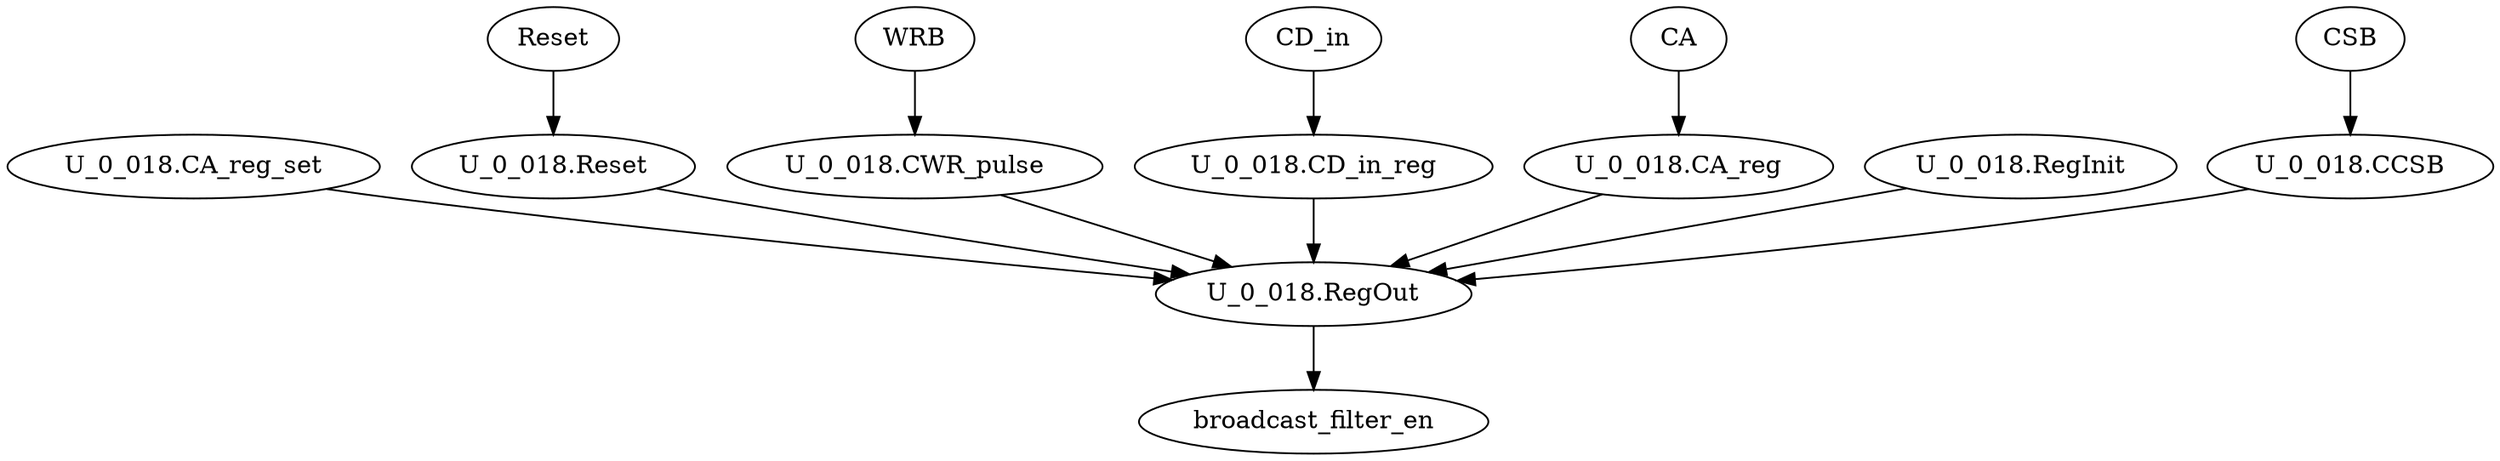 strict digraph "" {
	"U_0_018.CA_reg_set"	 [complexity=4,
		importance=0.0154021939933,
		rank=0.00385054849833];
	"U_0_018.RegOut"	 [complexity=0,
		importance=0.0136486911662,
		rank=0.0];
	"U_0_018.CA_reg_set" -> "U_0_018.RegOut";
	Reset	 [complexity=1,
		importance=0.0308170945521,
		rank=0.0308170945521];
	"U_0_018.Reset"	 [complexity=1,
		importance=0.029063591725,
		rank=0.029063591725];
	Reset -> "U_0_018.Reset";
	WRB	 [complexity=4,
		importance=0.0171685902472,
		rank=0.00429214756179];
	"U_0_018.CWR_pulse"	 [complexity=4,
		importance=0.01541508742,
		rank=0.00385377185501];
	WRB -> "U_0_018.CWR_pulse";
	"U_0_018.CD_in_reg"	 [complexity=2,
		importance=0.0154295925251,
		rank=0.00771479626255];
	"U_0_018.CD_in_reg" -> "U_0_018.RegOut";
	CD_in	 [complexity=2,
		importance=0.0171830953522,
		rank=0.00859154767611];
	CD_in -> "U_0_018.CD_in_reg";
	"U_0_018.CA_reg"	 [complexity=4,
		importance=0.01541508742,
		rank=0.00385377185501];
	"U_0_018.CA_reg" -> "U_0_018.RegOut";
	CA	 [complexity=4,
		importance=0.0171685902472,
		rank=0.00429214756179];
	CA -> "U_0_018.CA_reg";
	"U_0_018.RegInit"	 [complexity=2,
		importance=0.0154021939933,
		rank=0.00770109699667];
	"U_0_018.RegInit" -> "U_0_018.RegOut";
	broadcast_filter_en	 [complexity=0,
		importance=0.00571852560641,
		rank=0.0];
	"U_0_018.RegOut" -> broadcast_filter_en;
	"U_0_018.Reset" -> "U_0_018.RegOut";
	"U_0_018.CCSB"	 [complexity=4,
		importance=0.01541508742,
		rank=0.00385377185501];
	"U_0_018.CCSB" -> "U_0_018.RegOut";
	"U_0_018.CWR_pulse" -> "U_0_018.RegOut";
	CSB	 [complexity=4,
		importance=0.0171685902472,
		rank=0.00429214756179];
	CSB -> "U_0_018.CCSB";
}
